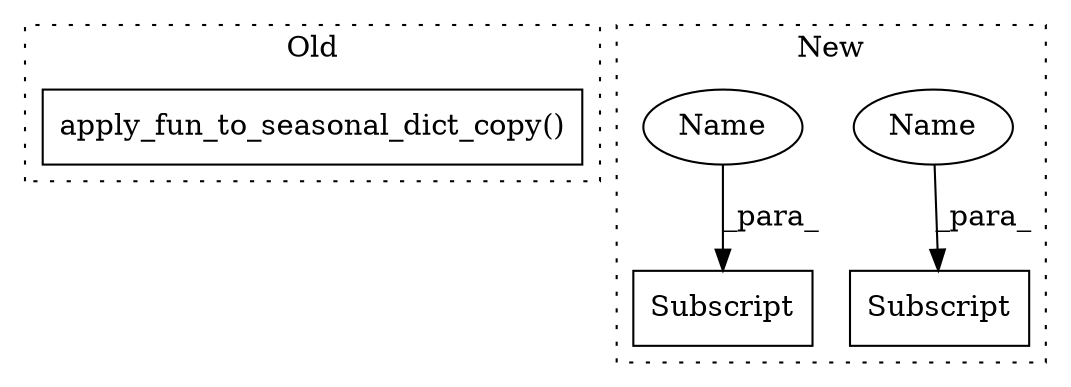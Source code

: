 digraph G {
subgraph cluster0 {
1 [label="apply_fun_to_seasonal_dict_copy()" a="75" s="4685,4753" l="55,59" shape="box"];
label = "Old";
style="dotted";
}
subgraph cluster1 {
2 [label="Subscript" a="63" s="4029,0" l="19,0" shape="box"];
3 [label="Subscript" a="63" s="4214,0" l="19,0" shape="box"];
4 [label="Name" a="87" s="4043" l="4" shape="ellipse"];
5 [label="Name" a="87" s="4228" l="4" shape="ellipse"];
label = "New";
style="dotted";
}
4 -> 2 [label="_para_"];
5 -> 3 [label="_para_"];
}